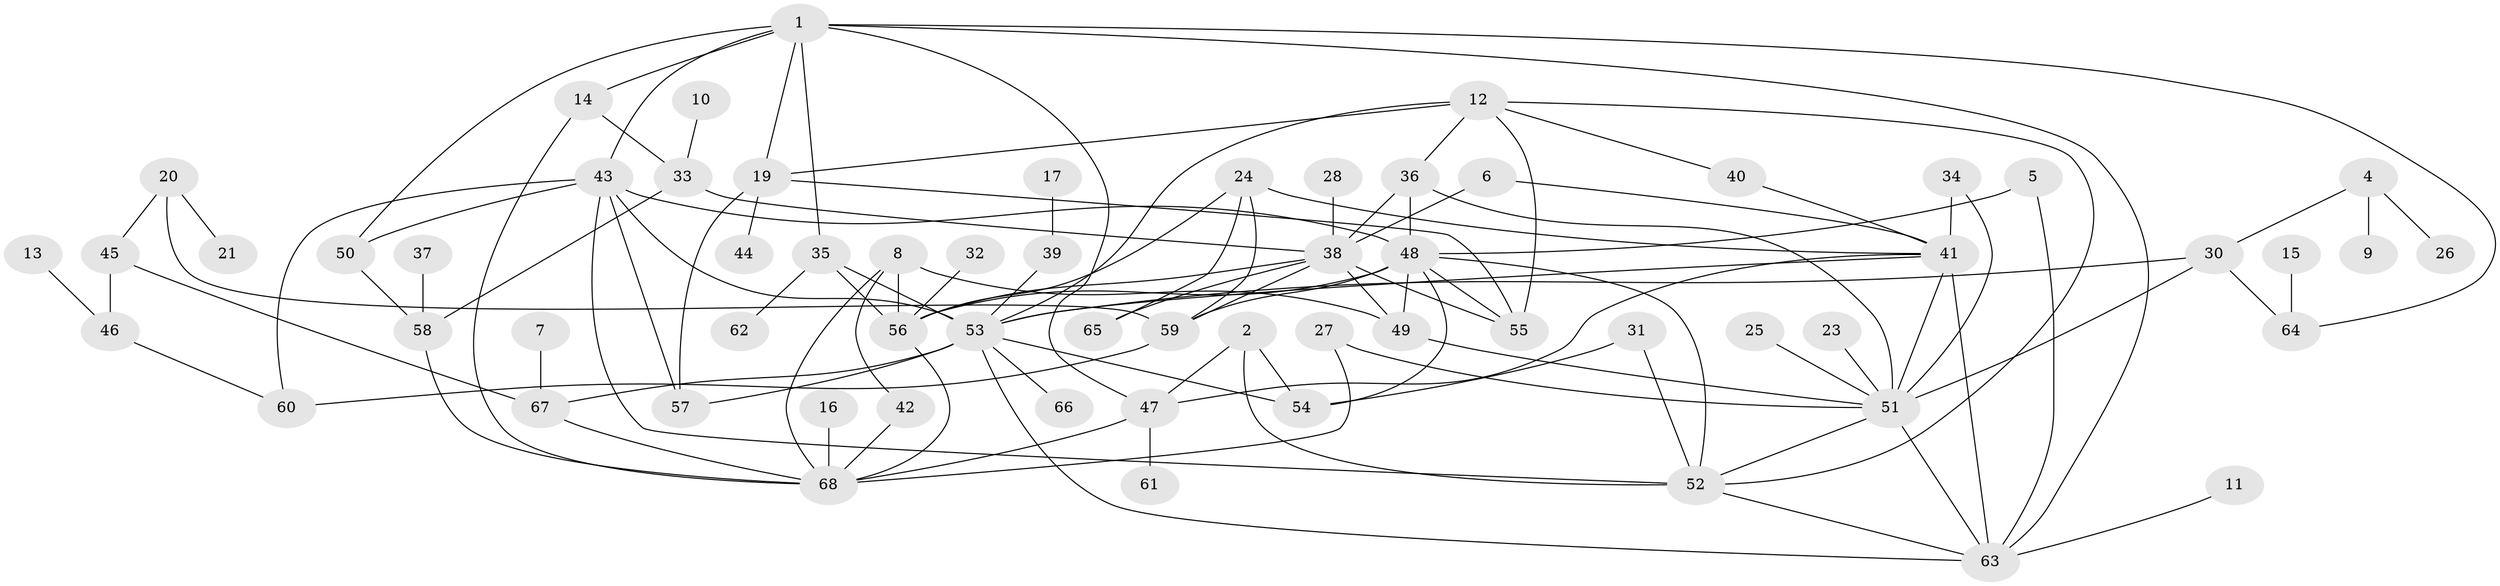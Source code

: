 // original degree distribution, {7: 0.022222222222222223, 3: 0.25925925925925924, 4: 0.13333333333333333, 6: 0.044444444444444446, 5: 0.06666666666666667, 1: 0.2, 0: 0.02962962962962963, 2: 0.23703703703703705, 8: 0.007407407407407408}
// Generated by graph-tools (version 1.1) at 2025/49/03/09/25 03:49:05]
// undirected, 64 vertices, 112 edges
graph export_dot {
graph [start="1"]
  node [color=gray90,style=filled];
  1;
  2;
  4;
  5;
  6;
  7;
  8;
  9;
  10;
  11;
  12;
  13;
  14;
  15;
  16;
  17;
  19;
  20;
  21;
  23;
  24;
  25;
  26;
  27;
  28;
  30;
  31;
  32;
  33;
  34;
  35;
  36;
  37;
  38;
  39;
  40;
  41;
  42;
  43;
  44;
  45;
  46;
  47;
  48;
  49;
  50;
  51;
  52;
  53;
  54;
  55;
  56;
  57;
  58;
  59;
  60;
  61;
  62;
  63;
  64;
  65;
  66;
  67;
  68;
  1 -- 14 [weight=1.0];
  1 -- 19 [weight=1.0];
  1 -- 35 [weight=1.0];
  1 -- 43 [weight=1.0];
  1 -- 47 [weight=1.0];
  1 -- 50 [weight=1.0];
  1 -- 63 [weight=1.0];
  1 -- 64 [weight=1.0];
  2 -- 47 [weight=1.0];
  2 -- 52 [weight=1.0];
  2 -- 54 [weight=1.0];
  4 -- 9 [weight=1.0];
  4 -- 26 [weight=1.0];
  4 -- 30 [weight=1.0];
  5 -- 48 [weight=1.0];
  5 -- 63 [weight=1.0];
  6 -- 38 [weight=1.0];
  6 -- 41 [weight=1.0];
  7 -- 67 [weight=1.0];
  8 -- 42 [weight=1.0];
  8 -- 49 [weight=1.0];
  8 -- 56 [weight=1.0];
  8 -- 68 [weight=1.0];
  10 -- 33 [weight=1.0];
  11 -- 63 [weight=1.0];
  12 -- 19 [weight=1.0];
  12 -- 36 [weight=1.0];
  12 -- 40 [weight=1.0];
  12 -- 52 [weight=1.0];
  12 -- 53 [weight=1.0];
  12 -- 55 [weight=1.0];
  13 -- 46 [weight=1.0];
  14 -- 33 [weight=1.0];
  14 -- 68 [weight=1.0];
  15 -- 64 [weight=2.0];
  16 -- 68 [weight=1.0];
  17 -- 39 [weight=1.0];
  19 -- 44 [weight=1.0];
  19 -- 55 [weight=1.0];
  19 -- 57 [weight=1.0];
  20 -- 21 [weight=1.0];
  20 -- 45 [weight=1.0];
  20 -- 59 [weight=1.0];
  23 -- 51 [weight=1.0];
  24 -- 41 [weight=1.0];
  24 -- 56 [weight=1.0];
  24 -- 59 [weight=1.0];
  24 -- 65 [weight=1.0];
  25 -- 51 [weight=1.0];
  27 -- 51 [weight=1.0];
  27 -- 68 [weight=1.0];
  28 -- 38 [weight=1.0];
  30 -- 51 [weight=1.0];
  30 -- 53 [weight=1.0];
  30 -- 64 [weight=1.0];
  31 -- 52 [weight=1.0];
  31 -- 54 [weight=1.0];
  32 -- 56 [weight=1.0];
  33 -- 38 [weight=1.0];
  33 -- 58 [weight=1.0];
  34 -- 41 [weight=1.0];
  34 -- 51 [weight=1.0];
  35 -- 53 [weight=1.0];
  35 -- 56 [weight=1.0];
  35 -- 62 [weight=1.0];
  36 -- 38 [weight=1.0];
  36 -- 48 [weight=1.0];
  36 -- 51 [weight=2.0];
  37 -- 58 [weight=1.0];
  38 -- 49 [weight=1.0];
  38 -- 55 [weight=1.0];
  38 -- 56 [weight=2.0];
  38 -- 59 [weight=1.0];
  38 -- 65 [weight=1.0];
  39 -- 53 [weight=2.0];
  40 -- 41 [weight=1.0];
  41 -- 47 [weight=1.0];
  41 -- 51 [weight=2.0];
  41 -- 53 [weight=1.0];
  41 -- 63 [weight=1.0];
  42 -- 68 [weight=1.0];
  43 -- 48 [weight=1.0];
  43 -- 50 [weight=1.0];
  43 -- 52 [weight=1.0];
  43 -- 53 [weight=1.0];
  43 -- 57 [weight=1.0];
  43 -- 60 [weight=1.0];
  45 -- 46 [weight=1.0];
  45 -- 67 [weight=1.0];
  46 -- 60 [weight=1.0];
  47 -- 61 [weight=1.0];
  47 -- 68 [weight=1.0];
  48 -- 49 [weight=1.0];
  48 -- 52 [weight=1.0];
  48 -- 54 [weight=1.0];
  48 -- 55 [weight=1.0];
  48 -- 56 [weight=2.0];
  48 -- 59 [weight=1.0];
  49 -- 51 [weight=1.0];
  50 -- 58 [weight=1.0];
  51 -- 52 [weight=1.0];
  51 -- 63 [weight=1.0];
  52 -- 63 [weight=1.0];
  53 -- 54 [weight=1.0];
  53 -- 57 [weight=1.0];
  53 -- 63 [weight=1.0];
  53 -- 66 [weight=1.0];
  53 -- 67 [weight=1.0];
  56 -- 68 [weight=1.0];
  58 -- 68 [weight=1.0];
  59 -- 60 [weight=1.0];
  67 -- 68 [weight=1.0];
}
